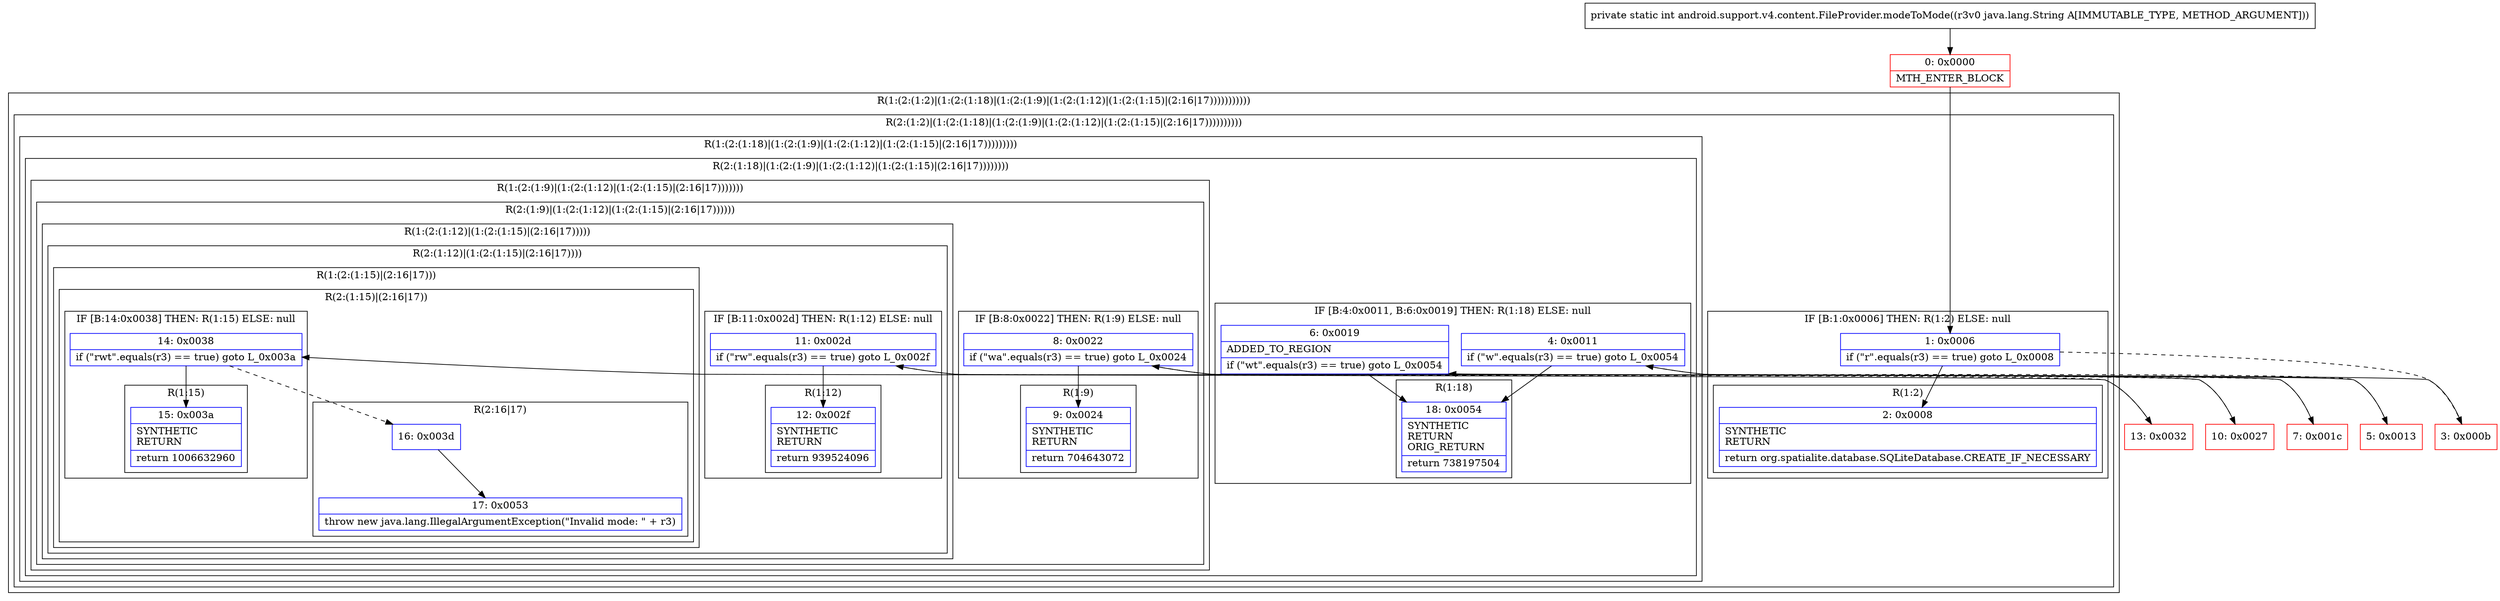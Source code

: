 digraph "CFG forandroid.support.v4.content.FileProvider.modeToMode(Ljava\/lang\/String;)I" {
subgraph cluster_Region_1041194890 {
label = "R(1:(2:(1:2)|(1:(2:(1:18)|(1:(2:(1:9)|(1:(2:(1:12)|(1:(2:(1:15)|(2:16|17)))))))))))";
node [shape=record,color=blue];
subgraph cluster_Region_1251895446 {
label = "R(2:(1:2)|(1:(2:(1:18)|(1:(2:(1:9)|(1:(2:(1:12)|(1:(2:(1:15)|(2:16|17))))))))))";
node [shape=record,color=blue];
subgraph cluster_IfRegion_973057421 {
label = "IF [B:1:0x0006] THEN: R(1:2) ELSE: null";
node [shape=record,color=blue];
Node_1 [shape=record,label="{1\:\ 0x0006|if (\"r\".equals(r3) == true) goto L_0x0008\l}"];
subgraph cluster_Region_74207336 {
label = "R(1:2)";
node [shape=record,color=blue];
Node_2 [shape=record,label="{2\:\ 0x0008|SYNTHETIC\lRETURN\l|return org.spatialite.database.SQLiteDatabase.CREATE_IF_NECESSARY\l}"];
}
}
subgraph cluster_Region_1079749728 {
label = "R(1:(2:(1:18)|(1:(2:(1:9)|(1:(2:(1:12)|(1:(2:(1:15)|(2:16|17)))))))))";
node [shape=record,color=blue];
subgraph cluster_Region_2033759781 {
label = "R(2:(1:18)|(1:(2:(1:9)|(1:(2:(1:12)|(1:(2:(1:15)|(2:16|17))))))))";
node [shape=record,color=blue];
subgraph cluster_IfRegion_1039134538 {
label = "IF [B:4:0x0011, B:6:0x0019] THEN: R(1:18) ELSE: null";
node [shape=record,color=blue];
Node_4 [shape=record,label="{4\:\ 0x0011|if (\"w\".equals(r3) == true) goto L_0x0054\l}"];
Node_6 [shape=record,label="{6\:\ 0x0019|ADDED_TO_REGION\l|if (\"wt\".equals(r3) == true) goto L_0x0054\l}"];
subgraph cluster_Region_1533417359 {
label = "R(1:18)";
node [shape=record,color=blue];
Node_18 [shape=record,label="{18\:\ 0x0054|SYNTHETIC\lRETURN\lORIG_RETURN\l|return 738197504\l}"];
}
}
subgraph cluster_Region_1178830895 {
label = "R(1:(2:(1:9)|(1:(2:(1:12)|(1:(2:(1:15)|(2:16|17)))))))";
node [shape=record,color=blue];
subgraph cluster_Region_2054592348 {
label = "R(2:(1:9)|(1:(2:(1:12)|(1:(2:(1:15)|(2:16|17))))))";
node [shape=record,color=blue];
subgraph cluster_IfRegion_950117095 {
label = "IF [B:8:0x0022] THEN: R(1:9) ELSE: null";
node [shape=record,color=blue];
Node_8 [shape=record,label="{8\:\ 0x0022|if (\"wa\".equals(r3) == true) goto L_0x0024\l}"];
subgraph cluster_Region_1393557523 {
label = "R(1:9)";
node [shape=record,color=blue];
Node_9 [shape=record,label="{9\:\ 0x0024|SYNTHETIC\lRETURN\l|return 704643072\l}"];
}
}
subgraph cluster_Region_155773102 {
label = "R(1:(2:(1:12)|(1:(2:(1:15)|(2:16|17)))))";
node [shape=record,color=blue];
subgraph cluster_Region_1204437676 {
label = "R(2:(1:12)|(1:(2:(1:15)|(2:16|17))))";
node [shape=record,color=blue];
subgraph cluster_IfRegion_1925805608 {
label = "IF [B:11:0x002d] THEN: R(1:12) ELSE: null";
node [shape=record,color=blue];
Node_11 [shape=record,label="{11\:\ 0x002d|if (\"rw\".equals(r3) == true) goto L_0x002f\l}"];
subgraph cluster_Region_562753786 {
label = "R(1:12)";
node [shape=record,color=blue];
Node_12 [shape=record,label="{12\:\ 0x002f|SYNTHETIC\lRETURN\l|return 939524096\l}"];
}
}
subgraph cluster_Region_1867080189 {
label = "R(1:(2:(1:15)|(2:16|17)))";
node [shape=record,color=blue];
subgraph cluster_Region_2047050138 {
label = "R(2:(1:15)|(2:16|17))";
node [shape=record,color=blue];
subgraph cluster_IfRegion_1128448196 {
label = "IF [B:14:0x0038] THEN: R(1:15) ELSE: null";
node [shape=record,color=blue];
Node_14 [shape=record,label="{14\:\ 0x0038|if (\"rwt\".equals(r3) == true) goto L_0x003a\l}"];
subgraph cluster_Region_892986742 {
label = "R(1:15)";
node [shape=record,color=blue];
Node_15 [shape=record,label="{15\:\ 0x003a|SYNTHETIC\lRETURN\l|return 1006632960\l}"];
}
}
subgraph cluster_Region_299576485 {
label = "R(2:16|17)";
node [shape=record,color=blue];
Node_16 [shape=record,label="{16\:\ 0x003d}"];
Node_17 [shape=record,label="{17\:\ 0x0053|throw new java.lang.IllegalArgumentException(\"Invalid mode: \" + r3)\l}"];
}
}
}
}
}
}
}
}
}
}
}
Node_0 [shape=record,color=red,label="{0\:\ 0x0000|MTH_ENTER_BLOCK\l}"];
Node_3 [shape=record,color=red,label="{3\:\ 0x000b}"];
Node_5 [shape=record,color=red,label="{5\:\ 0x0013}"];
Node_7 [shape=record,color=red,label="{7\:\ 0x001c}"];
Node_10 [shape=record,color=red,label="{10\:\ 0x0027}"];
Node_13 [shape=record,color=red,label="{13\:\ 0x0032}"];
MethodNode[shape=record,label="{private static int android.support.v4.content.FileProvider.modeToMode((r3v0 java.lang.String A[IMMUTABLE_TYPE, METHOD_ARGUMENT])) }"];
MethodNode -> Node_0;
Node_1 -> Node_2;
Node_1 -> Node_3[style=dashed];
Node_4 -> Node_5[style=dashed];
Node_4 -> Node_18;
Node_6 -> Node_7[style=dashed];
Node_6 -> Node_18;
Node_8 -> Node_9;
Node_8 -> Node_10[style=dashed];
Node_11 -> Node_12;
Node_11 -> Node_13[style=dashed];
Node_14 -> Node_15;
Node_14 -> Node_16[style=dashed];
Node_16 -> Node_17;
Node_0 -> Node_1;
Node_3 -> Node_4;
Node_5 -> Node_6;
Node_7 -> Node_8;
Node_10 -> Node_11;
Node_13 -> Node_14;
}

